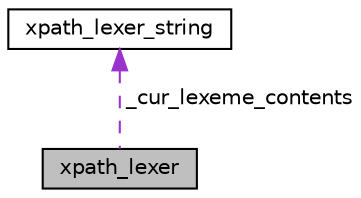 digraph G
{
 // INTERACTIVE_SVG=YES
  edge [fontname="Helvetica",fontsize="10",labelfontname="Helvetica",labelfontsize="10"];
  node [fontname="Helvetica",fontsize="10",shape=record];
  Node1 [label="xpath_lexer",height=0.2,width=0.4,color="black", fillcolor="grey75", style="filled" fontcolor="black"];
  Node2 -> Node1 [dir="back",color="darkorchid3",fontsize="10",style="dashed",label=" _cur_lexeme_contents" ,fontname="Helvetica"];
  Node2 [label="xpath_lexer_string",height=0.2,width=0.4,color="black", fillcolor="white", style="filled",URL="$db/d4c/structxpath__lexer__string.html"];
}
